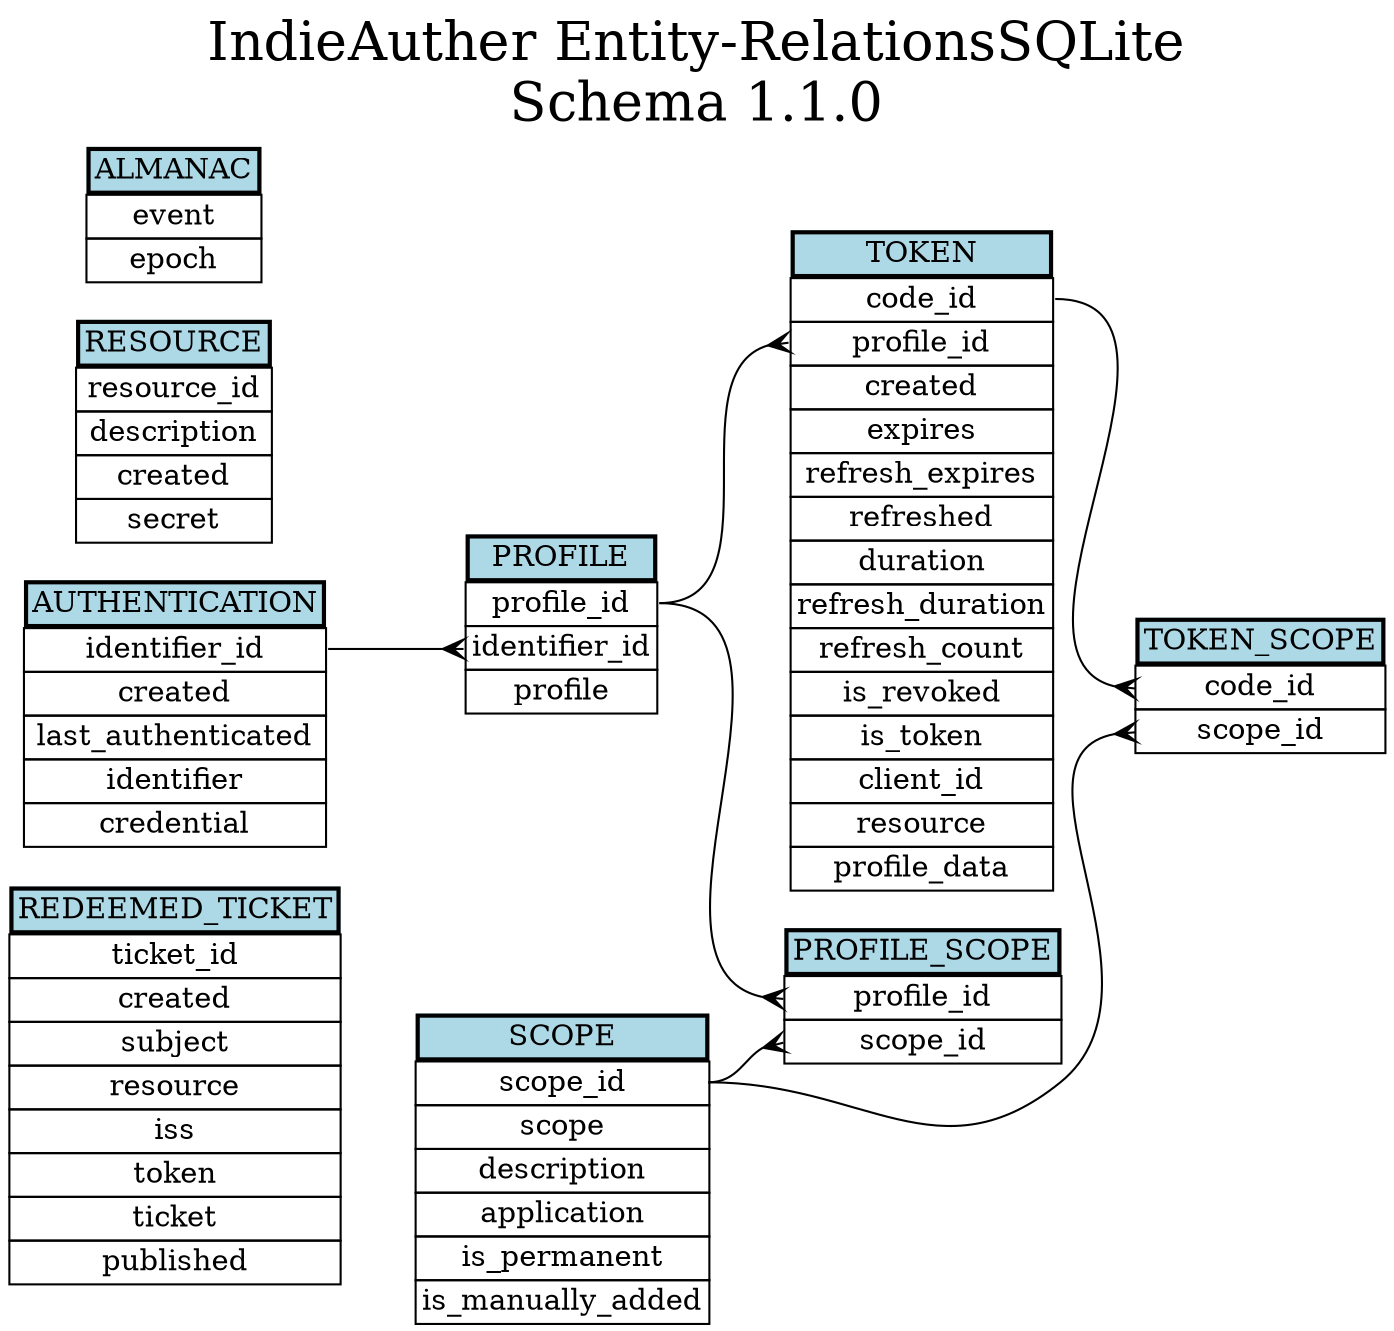 digraph indieAutherERD {
	graph[
		rankdir=LR,
		overlap=false,
		splines=true,
		label="IndieAuther Entity-Relations\SQLite\nSchema 1.1.0",
		labelloc="t",
		fontsize=26,
	];
	// layout=neato;
	node[shape=plain];
	edge[arrowhead=crow];

	redeemed_ticket [label=<
	<table cellspacing="0" cellborder="1" border="0">
		<tr><td border="2" bgcolor="lightblue">REDEEMED_TICKET</td></tr>
		<tr><td port="pk_ticket_id">ticket_id</td></tr>
		<tr><td port="">created</td></tr>
		<tr><td port="">subject</td></tr>
		<tr><td port="">resource</td></tr>
		<tr><td port="">iss</td></tr>
		<tr><td port="">token</td></tr>
		<tr><td port="">ticket</td></tr>
		<tr><td port="">published</td></tr>
	</table>
	>]

	token [label=<
	<table cellspacing="0" cellborder="1" border="0">
		<tr><td border="2" bgcolor="lightblue">TOKEN</td></tr>
		<tr><td port="pk_code_id">code_id</td></tr>
		<tr><td port="fk_profile_id">profile_id</td></tr>
		<tr><td port="">created</td></tr>
		<tr><td port="">expires</td></tr>
		<tr><td port="">refresh_expires</td></tr>
		<tr><td port="">refreshed</td></tr>
		<tr><td port="">duration</td></tr>
		<tr><td port="">refresh_duration</td></tr>
		<tr><td port="">refresh_count</td></tr>
		<tr><td port="">is_revoked</td></tr>
		<tr><td port="">is_token</td></tr>
		<tr><td port="">client_id</td></tr>
		<tr><td port="">resource</td></tr>
		<tr><td port="">profile_data</td></tr>
	</table>
	>];
	profile:pk_profile_id -> token:fk_profile_id;

	scope [label=<
	<table cellspacing="0" cellborder="1" border="0">
		<tr><td border="2" bgcolor="lightblue">SCOPE</td></tr>
		<tr><td port="pk_scope_id">scope_id</td></tr>
		<tr><td port="">scope</td></tr>
		<tr><td port="">description</td></tr>
		<tr><td port="">application</td></tr>
		<tr><td port="">is_permanent</td></tr>
		<tr><td port="">is_manually_added</td></tr>
	</table>
	>];

	token_scope [label=<
	<table cellspacing="0" cellborder="1" border="0">
		<tr><td border="2" bgcolor="lightblue">TOKEN_SCOPE</td></tr>
		<tr><td port="fk_code_id">code_id</td></tr>
		<tr><td port="fk_scope_id">scope_id</td></tr>
	</table>
	>];
	token:pk_code_id -> token_scope:fk_code_id;
	scope:pk_scope_id -> token_scope:fk_scope_id;

	profile [label=<
	<table cellspacing="0" cellborder="1" border="0">
		<tr><td border="2" bgcolor="lightblue">PROFILE</td></tr>
		<tr><td port="pk_profile_id">profile_id</td></tr>
		<tr><td port="fk_identifier_id">identifier_id</td></tr>
		<tr><td port="">profile</td></tr>
	</table>
	>];
	authentication:pk_identifier_id -> profile:fk_identifier_id;

	profile_scope [label=<
	<table cellspacing="0" cellborder="1" border="0">
		<tr><td border="2" bgcolor="lightblue">PROFILE_SCOPE</td></tr>
		<tr><td port="fk_profile_id">profile_id</td></tr>
		<tr><td port="fk_scope_id">scope_id</td></tr>
	</table>
	>];
	profile:pk_profile_id -> profile_scope:fk_profile_id;
	scope:pk_scope_id -> profile_scope:fk_scope_id;

	authentication [label=<
	<table cellspacing="0" cellborder="1" border="0">
			<tr><td border="2" bgcolor="lightblue">AUTHENTICATION</td></tr>
			<tr><td port="pk_identifier_id">identifier_id</td></tr>
			<tr><td port="">created</td></tr>
			<tr><td port="">last_authenticated</td></tr>
			<tr><td port="">identifier</td></tr>
			<tr><td port="">credential</td></tr>
	</table>
	>];

	resource [label=<
	<table cellspacing="0" cellborder="1" border="0">
		<tr><td border="2" bgcolor="lightblue">RESOURCE</td></tr>
		<tr><td port="pk_resource_id">resource_id</td></tr>
		<tr><td port="">description</td></tr>
		<tr><td port="">created</td></tr>
		<tr><td port="">secret</td></tr>
	</table>
	>];

	almanac [label=<
	<table cellspacing="0" cellborder="1" border="0">
		<tr><td border="2" bgcolor="lightblue">ALMANAC</td></tr>
		<tr><td port="pk_event">event</td></tr>
		<tr><td port="">epoch</td></tr>
	</table>
	>];

}
